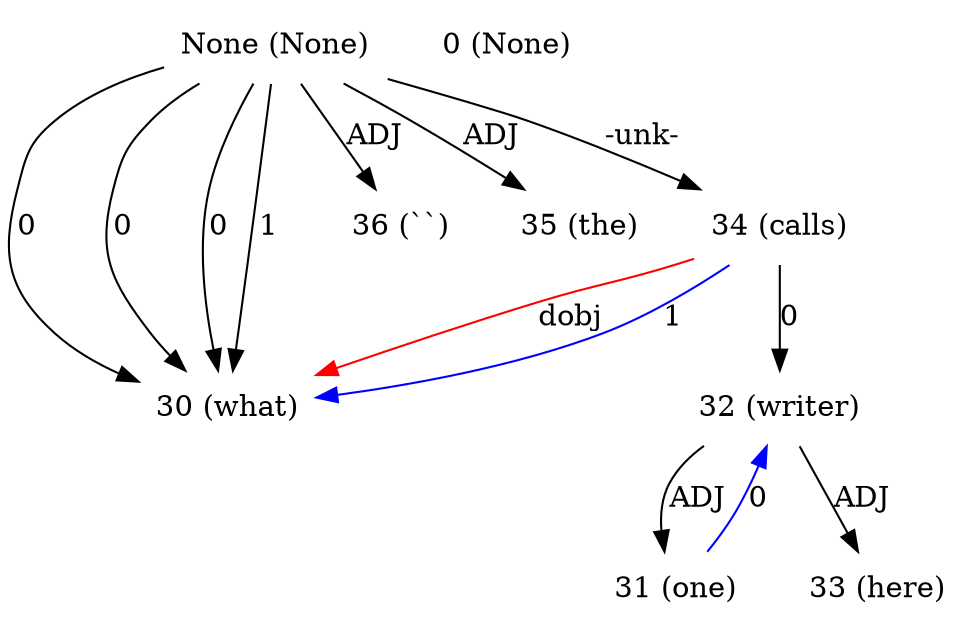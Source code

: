 digraph G{
edge [dir=forward]
node [shape=plaintext]

None [label="None (None)"]
None -> 30 [label="0"]
None -> 36 [label="ADJ"]
None [label="None (None)"]
None -> 30 [label="0"]
None -> 35 [label="ADJ"]
None -> 34 [label="-unk-"]
None [label="None (None)"]
None -> 30 [label="0"]
None [label="None (None)"]
None -> 30 [label="1"]
0 [label="0 (None)"]
30 [label="30 (what)"]
34 -> 30 [label="dobj", color="red"]
31 [label="31 (one)"]
31 -> 32 [label="0", color="blue"]
32 [label="32 (writer)"]
32 -> 31 [label="ADJ"]
32 -> 33 [label="ADJ"]
33 [label="33 (here)"]
34 [label="34 (calls)"]
34 -> 30 [label="1", color="blue"]
34 -> 32 [label="0"]
35 [label="35 (the)"]
36 [label="36 (``)"]
}
